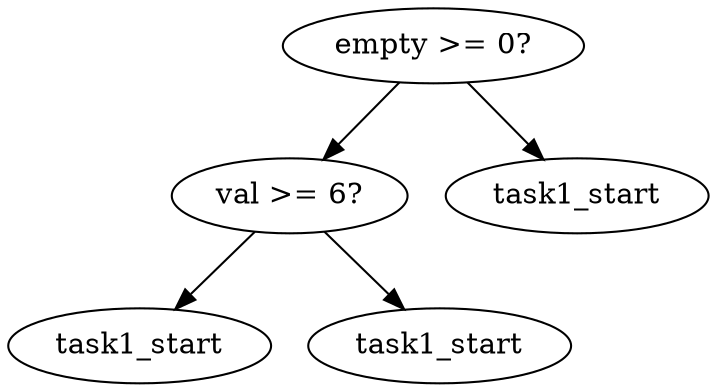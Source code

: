 digraph tree {
    "0x0" [label="empty >= 0?"];
    "0x1" [label="val >= 6?"];
    "0x2" [label="task1_start"];
    "0x3" [label="task1_start"];
    "0x4" [label="task1_start"];
    "0x0" -> "0x1";
    "0x0" -> "0x4";
    "0x1" -> "0x2";
    "0x1" -> "0x3";
}
